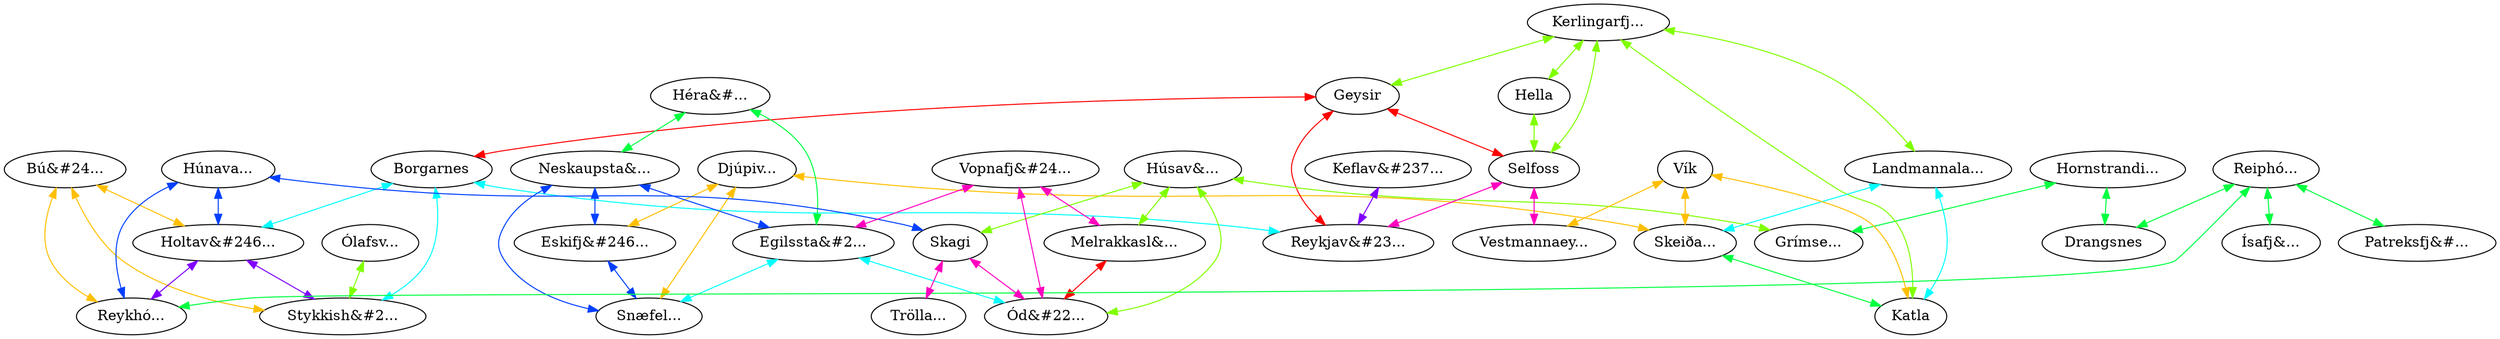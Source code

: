 graph x {
"Borgarnes" [pos="2.38888888888889,-3.73611111111111",label="Borgarnes"]
"B&#250;&#240;ardalur" [pos="1.86111111111111,-2.75",label="B&#250;&#24..."]
"Dj&#250;pivogur" [pos="7.20833333333333,-4.06944444444444",label="Dj&#250;piv..."]
"Drangsnes" [pos="2.36111111111111,-1.56944444444444",label="Drangsnes"]
"Egilssta&#240;ir" [pos="6.77777777777778,-2.19444444444444",label="Egilssta&#2..."]
"Eskifj&#246;r&#240;ur" [pos="7.41666666666667,-3.22222222222222",label="Eskifj&#246..."]
"Geysir" [pos="3.04166666666667,-4.125",label="Geysir"]
"Gr&#237;msey" [pos="4.45833333333333,-0.597222222222222",label="Gr&#237;mse..."]
"Hella" [pos="3.33333333333333,-5.22222222222222",label="Hella"]
"H&#233;ra&#240;sfl&#243;i" [pos="7.51388888888889,-2.08333333333333",label="H&#233;ra&#..."]
"Holtav&#246;r&#240;uhei&#240;i" [pos="2.80555555555556,-3.18055555555556",label="Holtav&#246..."]
"Hornstrandir" [pos="1.69444444444444,-0.666666666666667",label="Hornstrandi..."]
"H&#250;navatn" [pos="2.93055555555556,-2.34722222222222",label="H&#250;nava..."]
"H&#250;sav&#237;k" [pos="4.93055555555556,-1.31944444444444",label="H&#250;sav&..."]
"&#205;safj&#246;r&#240;ur" [pos="1.01388888888889,-1.31944444444444",label="&#205;safj&..."]
"Katla" [pos="4.16666666666667,-4.90277777777778",label="Katla"]
"Keflav&#237;k" [pos="1.59722222222222,-4.625",label="Keflav&#237..."]
"Kerlingarfj&#246;ll" [pos="3.55555555555556,-4.72222222222222",label="Kerlingarfj..."]
"Landmannalaugar" [pos="4.61111111111111,-4.73611111111111",label="Landmannala..."]
"Melrakkasl&#233;tta" [pos="6.04166666666667,-1.04166666666667",label="Melrakkasl&..."]
"Neskaupsta&#240;ur" [pos="7.44444444444444,-2.61111111111111",label="Neskaupsta&..."]
"&#211;d&#225;&#240;ahraun" [pos="5.69444444444444,-1.93055555555556",label="&#211;d&#22..."]
"&#211;lafsv&#237;k" [pos="0.638888888888889,-3.04166666666667",label="&#211;lafsv..."]
"Patreksfj&#246;r&#240;ur" [pos="0.541666666666667,-2.04166666666667",label="Patreksfj&#..."]
"Reiph&#243;lsfj&#246;ll" [pos="1.61111111111111,-1.77777777777778",label="Reiph&#243;..."]
"Reykh&#243;lar" [pos="2.40277777777778,-2.34722222222222",label="Reykh&#243;..."]
"Reykjav&#237;k" [pos="2.22222222222222,-4.625",label="Reykjav&#23..."]
"Selfoss" [pos="2.81944444444444,-4.70833333333333",label="Selfoss"]
"Skagi" [pos="3.48611111111111,-2.01388888888889",label="Skagi"]
"Skei&#240;ar&#225;rsandur" [pos="5.375,-5.18055555555556",label="Skei&#240;a..."]
"Sn&#230;fell" [pos="6.84722222222222,-3.09722222222222",label="Sn&#230;fel..."]
"Stykkish&#243;lmur" [pos="1.86111111111111,-3.19444444444444",label="Stykkish&#2..."]
"Tr&#246;llaskagi" [pos="4.16666666666667,-1.45833333333333",label="Tr&#246;lla..."]
"Vestmannaeyjar" [pos="2.77777777777778,-5.625",label="Vestmannaey..."]
"V&#237;k" [pos="4.52777777777778,-5.61111111111111",label="V&#237;k"]
"Vopnafj&#246;r&#240;ur" [pos="6.47222222222222,-1.72222222222222",label="Vopnafj&#24..."]
"B&#250;&#240;ardalur" -- "Holtav&#246;r&#240;uhei&#240;i" [dir="both",color="0.125,1,1"]
"B&#250;&#240;ardalur" -- "Stykkish&#243;lmur" [dir="both",color="0.125,1,1"]
"B&#250;&#240;ardalur" -- "Reykh&#243;lar" [dir="both",color="0.125,1,1"]
"Kerlingarfj&#246;ll" -- "Geysir" [dir="both",color="0.25,1,1"]
"Kerlingarfj&#246;ll" -- "Landmannalaugar" [dir="both",color="0.25,1,1"]
"Kerlingarfj&#246;ll" -- "Katla" [dir="both",color="0.25,1,1"]
"Kerlingarfj&#246;ll" -- "Hella" [dir="both",color="0.25,1,1"]
"Kerlingarfj&#246;ll" -- "Selfoss" [dir="both",color="0.25,1,1"]
"H&#233;ra&#240;sfl&#243;i" -- "Neskaupsta&#240;ur" [dir="both",color="0.375,1,1"]
"H&#233;ra&#240;sfl&#243;i" -- "Egilssta&#240;ir" [dir="both",color="0.375,1,1"]
"Landmannalaugar" -- "Skei&#240;ar&#225;rsandur" [dir="both",color="0.5,1,1"]
"Landmannalaugar" -- "Katla" [dir="both",color="0.5,1,1"]
"Neskaupsta&#240;ur" -- "Sn&#230;fell" [dir="both",color="0.625,1,1"]
"Neskaupsta&#240;ur" -- "Eskifj&#246;r&#240;ur" [dir="both",color="0.625,1,1"]
"Neskaupsta&#240;ur" -- "Egilssta&#240;ir" [dir="both",color="0.625,1,1"]
"Keflav&#237;k" -- "Reykjav&#237;k" [dir="both",color="0.75,1,1"]
"Vopnafj&#246;r&#240;ur" -- "&#211;d&#225;&#240;ahraun" [dir="both",color="0.875,1,1"]
"Vopnafj&#246;r&#240;ur" -- "Melrakkasl&#233;tta" [dir="both",color="0.875,1,1"]
"Vopnafj&#246;r&#240;ur" -- "Egilssta&#240;ir" [dir="both",color="0.875,1,1"]
"Geysir" -- "Selfoss" [dir="both",color="1,1,1"]
"Geysir" -- "Reykjav&#237;k" [dir="both",color="1,1,1"]
"Geysir" -- "Borgarnes" [dir="both",color="1,1,1"]
"Dj&#250;pivogur" -- "Skei&#240;ar&#225;rsandur" [dir="both",color="0.125,1,1"]
"Dj&#250;pivogur" -- "Sn&#230;fell" [dir="both",color="0.125,1,1"]
"Dj&#250;pivogur" -- "Eskifj&#246;r&#240;ur" [dir="both",color="0.125,1,1"]
"Hella" -- "Selfoss" [dir="both",color="0.25,1,1"]
"Reiph&#243;lsfj&#246;ll" -- "Patreksfj&#246;r&#240;ur" [dir="both",color="0.375,1,1"]
"Reiph&#243;lsfj&#246;ll" -- "Drangsnes" [dir="both",color="0.375,1,1"]
"Reiph&#243;lsfj&#246;ll" -- "&#205;safj&#246;r&#240;ur" [dir="both",color="0.375,1,1"]
"Reiph&#243;lsfj&#246;ll" -- "Reykh&#243;lar" [dir="both",color="0.375,1,1"]
"Borgarnes" -- "Holtav&#246;r&#240;uhei&#240;i" [dir="both",color="0.5,1,1"]
"Borgarnes" -- "Stykkish&#243;lmur" [dir="both",color="0.5,1,1"]
"Borgarnes" -- "Reykjav&#237;k" [dir="both",color="0.5,1,1"]
"H&#250;navatn" -- "Holtav&#246;r&#240;uhei&#240;i" [dir="both",color="0.625,1,1"]
"H&#250;navatn" -- "Skagi" [dir="both",color="0.625,1,1"]
"H&#250;navatn" -- "Reykh&#243;lar" [dir="both",color="0.625,1,1"]
"Holtav&#246;r&#240;uhei&#240;i" -- "Stykkish&#243;lmur" [dir="both",color="0.75,1,1"]
"Holtav&#246;r&#240;uhei&#240;i" -- "Reykh&#243;lar" [dir="both",color="0.75,1,1"]
"Selfoss" -- "Vestmannaeyjar" [dir="both",color="0.875,1,1"]
"Selfoss" -- "Reykjav&#237;k" [dir="both",color="0.875,1,1"]
"V&#237;k" -- "Vestmannaeyjar" [dir="both",color="0.125,1,1"]
"V&#237;k" -- "Skei&#240;ar&#225;rsandur" [dir="both",color="0.125,1,1"]
"V&#237;k" -- "Katla" [dir="both",color="0.125,1,1"]
"H&#250;sav&#237;k" -- "Gr&#237;msey" [dir="both",color="0.25,1,1"]
"H&#250;sav&#237;k" -- "&#211;d&#225;&#240;ahraun" [dir="both",color="0.25,1,1"]
"H&#250;sav&#237;k" -- "Skagi" [dir="both",color="0.25,1,1"]
"H&#250;sav&#237;k" -- "Melrakkasl&#233;tta" [dir="both",color="0.25,1,1"]
"Hornstrandir" -- "Gr&#237;msey" [dir="both",color="0.375,1,1"]
"Hornstrandir" -- "Drangsnes" [dir="both",color="0.375,1,1"]
"Egilssta&#240;ir" -- "&#211;d&#225;&#240;ahraun" [dir="both",color="0.5,1,1"]
"Egilssta&#240;ir" -- "Sn&#230;fell" [dir="both",color="0.5,1,1"]
"Eskifj&#246;r&#240;ur" -- "Sn&#230;fell" [dir="both",color="0.625,1,1"]
"Skagi" -- "&#211;d&#225;&#240;ahraun" [dir="both",color="0.875,1,1"]
"Skagi" -- "Tr&#246;llaskagi" [dir="both",color="0.875,1,1"]
"Melrakkasl&#233;tta" -- "&#211;d&#225;&#240;ahraun" [dir="both",color="1,1,1"]
"Skei&#240;ar&#225;rsandur" -- "Katla" [dir="both",color="0.375,1,1"]
"&#211;lafsv&#237;k" -- "Stykkish&#243;lmur" [dir="both",color="0.25,1,1"]
}
